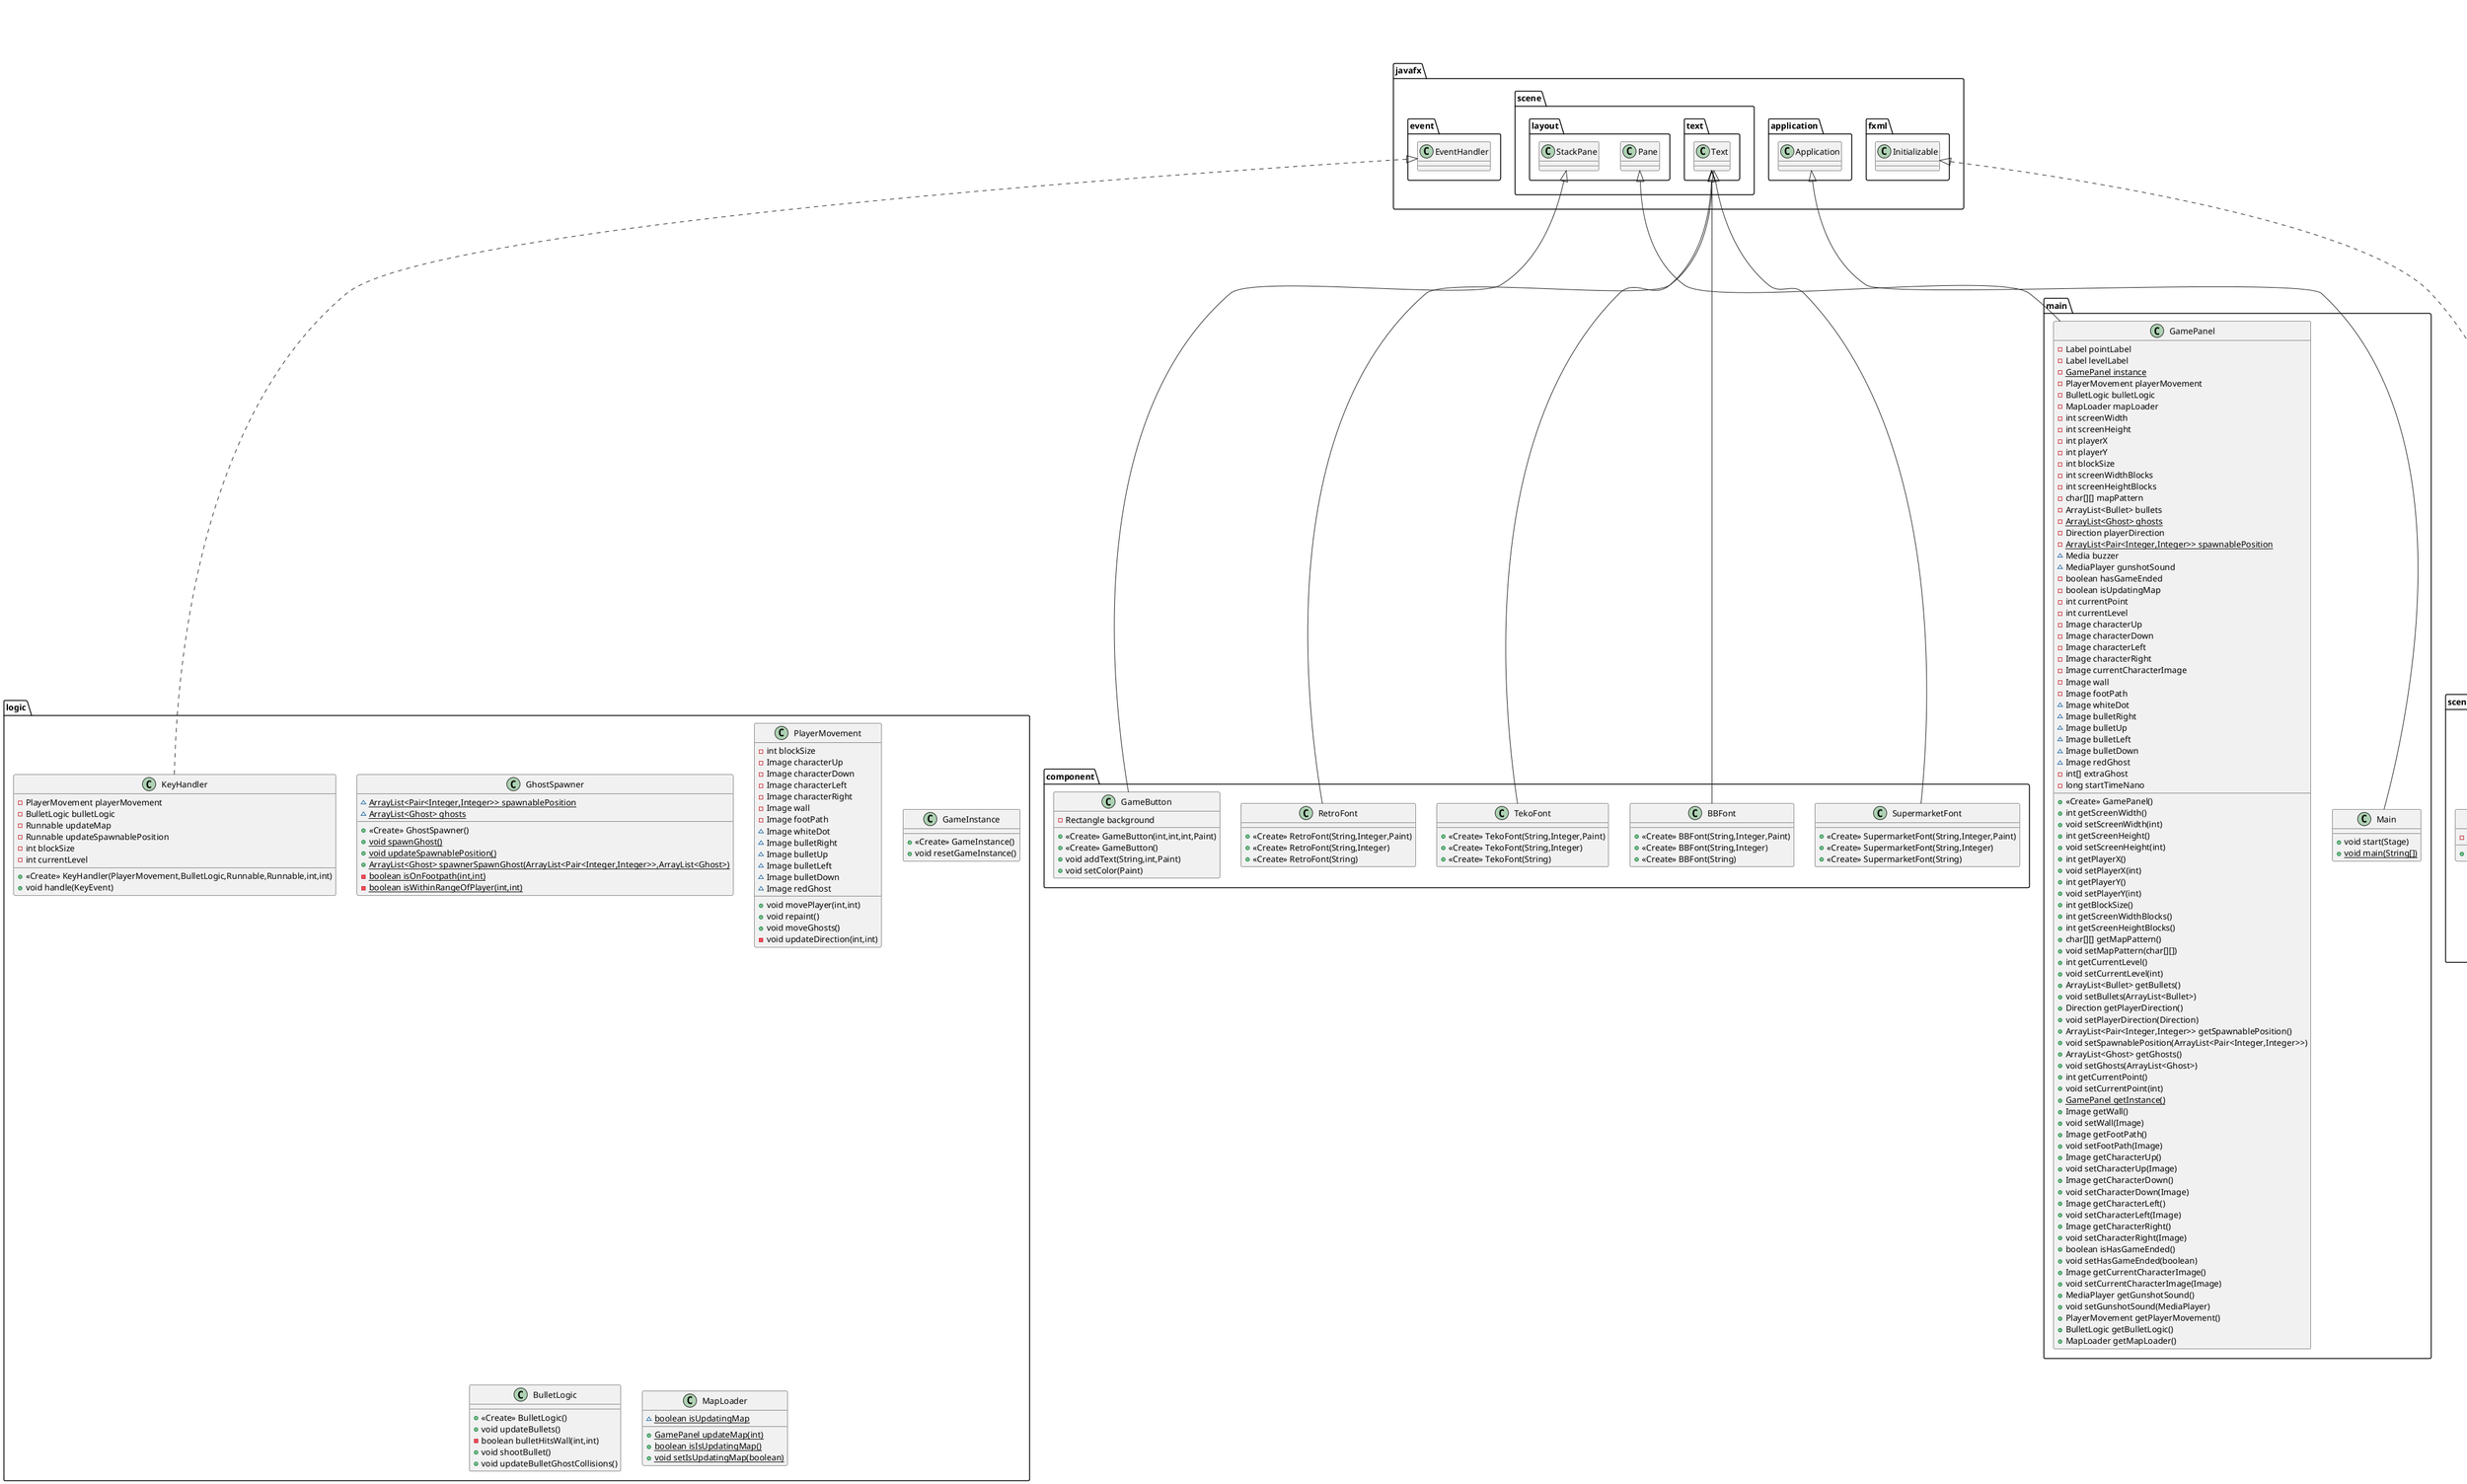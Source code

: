 @startuml
class map.level5 {
- {static} char[][] mapPattern
+ {static} char[][] getMapPattern()
+ {static} void setMapPattern(char[][])
}
class object.Bullet {
- int x
- int y
- Direction direction
+ <<Create>> Bullet(int,int,Direction)
+ void move(int)
+ int getX()
+ int getY()
+ Direction getDirection()
+ void setX(int)
+ void setY(int)
+ void setDirection(Direction)
}
class logic.GhostSpawner {
~ {static} ArrayList<Pair<Integer,Integer>> spawnablePosition
~ {static} ArrayList<Ghost> ghosts
+ <<Create>> GhostSpawner()
+ {static} void spawnGhost()
+ {static} void updateSpawnablePosition()
+ {static} ArrayList<Ghost> spawnerSpawnGhost(ArrayList<Pair<Integer,Integer>>,ArrayList<Ghost>)
- {static} boolean isOnFootpath(int,int)
- {static} boolean isWithinRangeOfPlayer(int,int)
}
class logic.KeyHandler {
- PlayerMovement playerMovement
- BulletLogic bulletLogic
- Runnable updateMap
- Runnable updateSpawnablePosition
- int blockSize
- int currentLevel
+ <<Create>> KeyHandler(PlayerMovement,BulletLogic,Runnable,Runnable,int,int)
+ void handle(KeyEvent)
}
class component.SupermarketFont {
+ <<Create>> SupermarketFont(String,Integer,Paint)
+ <<Create>> SupermarketFont(String,Integer)
+ <<Create>> SupermarketFont(String)
}
class map.level2 {
- {static} char[][] mapPattern
+ {static} char[][] getMapPattern()
+ {static} void setMapPattern(char[][])
}
class component.BBFont {
+ <<Create>> BBFont(String,Integer,Paint)
+ <<Create>> BBFont(String,Integer)
+ <<Create>> BBFont(String)
}
class map.level3 {
- {static} char[][] mapPattern
+ {static} char[][] getMapPattern()
+ {static} void setMapPattern(char[][])
}
class component.TekoFont {
+ <<Create>> TekoFont(String,Integer,Paint)
+ <<Create>> TekoFont(String,Integer)
+ <<Create>> TekoFont(String)
}
class main.Main {
+ void start(Stage)
+ {static} void main(String[])
}
class main.GamePanel {
- Label pointLabel
- Label levelLabel
- {static} GamePanel instance
- PlayerMovement playerMovement
- BulletLogic bulletLogic
- MapLoader mapLoader
- int screenWidth
- int screenHeight
- int playerX
- int playerY
- int blockSize
- int screenWidthBlocks
- int screenHeightBlocks
- char[][] mapPattern
- ArrayList<Bullet> bullets
- {static} ArrayList<Ghost> ghosts
- Direction playerDirection
- {static} ArrayList<Pair<Integer,Integer>> spawnablePosition
~ Media buzzer
~ MediaPlayer gunshotSound
- boolean hasGameEnded
- boolean isUpdatingMap
- int currentPoint
- int currentLevel
- Image characterUp
- Image characterDown
- Image characterLeft
- Image characterRight
- Image currentCharacterImage
- Image wall
- Image footPath
~ Image whiteDot
~ Image bulletRight
~ Image bulletUp
~ Image bulletLeft
~ Image bulletDown
~ Image redGhost
- int[] extraGhost
- long startTimeNano
+ <<Create>> GamePanel()
+ int getScreenWidth()
+ void setScreenWidth(int)
+ int getScreenHeight()
+ void setScreenHeight(int)
+ int getPlayerX()
+ void setPlayerX(int)
+ int getPlayerY()
+ void setPlayerY(int)
+ int getBlockSize()
+ int getScreenWidthBlocks()
+ int getScreenHeightBlocks()
+ char[][] getMapPattern()
+ void setMapPattern(char[][])
+ int getCurrentLevel()
+ void setCurrentLevel(int)
+ ArrayList<Bullet> getBullets()
+ void setBullets(ArrayList<Bullet>)
+ Direction getPlayerDirection()
+ void setPlayerDirection(Direction)
+ ArrayList<Pair<Integer,Integer>> getSpawnablePosition()
+ void setSpawnablePosition(ArrayList<Pair<Integer,Integer>>)
+ ArrayList<Ghost> getGhosts()
+ void setGhosts(ArrayList<Ghost>)
+ int getCurrentPoint()
+ void setCurrentPoint(int)
+ {static} GamePanel getInstance()
+ Image getWall()
+ void setWall(Image)
+ Image getFootPath()
+ void setFootPath(Image)
+ Image getCharacterUp()
+ void setCharacterUp(Image)
+ Image getCharacterDown()
+ void setCharacterDown(Image)
+ Image getCharacterLeft()
+ void setCharacterLeft(Image)
+ Image getCharacterRight()
+ void setCharacterRight(Image)
+ boolean isHasGameEnded()
+ void setHasGameEnded(boolean)
+ Image getCurrentCharacterImage()
+ void setCurrentCharacterImage(Image)
+ MediaPlayer getGunshotSound()
+ void setGunshotSound(MediaPlayer)
+ PlayerMovement getPlayerMovement()
+ BulletLogic getBulletLogic()
+ MapLoader getMapLoader()
}
class map.levelMap {
- {static} char[][] mapPattern
- {static} ArrayList<Pair<Integer,Integer>> pos
- {static} ArrayList<Pair<Integer,Integer>> updateEmptyPosition()
- {static} ArrayList<Pair<Integer,Integer>> getCurrentPosition()
+ {static} char[][] getMapPattern()
+ {static} void setMapPattern(char[][])
+ {static} ArrayList<Pair<Integer,Integer>> getPos()
+ {static} void setPos(ArrayList<Pair<Integer,Integer>>)
}
class logic.PlayerMovement {
- int blockSize
- Image characterUp
- Image characterDown
- Image characterLeft
- Image characterRight
- Image wall
- Image footPath
~ Image whiteDot
~ Image bulletRight
~ Image bulletUp
~ Image bulletLeft
~ Image bulletDown
~ Image redGhost
+ void movePlayer(int,int)
+ void repaint()
+ void moveGhosts()
- void updateDirection(int,int)
}
class ghost.Ghost {
- int x
- int y
- int speed
- Direction ghostDirection
+ <<Create>> Ghost()
+ <<Create>> Ghost(Direction)
+ <<Create>> Ghost(int,int)
+ <<Create>> Ghost(int,int,int)
+ <<Create>> Ghost(int,int,int,Direction)
+ void move(char[][])
- boolean isValidMove(int,int,char[][])
- void changeDirection()
+ int getX()
+ void setX(int)
+ int getY()
+ void setY(int)
+ int getSpeed()
+ void setSpeed(int)
+ Direction getGhostDirection()
+ void setGhostDirection(Direction)
}
class logic.GameInstance {
+ <<Create>> GameInstance()
+ void resetGameInstance()
}
class logic.BulletLogic {
+ <<Create>> BulletLogic()
+ void updateBullets()
- boolean bulletHitsWall(int,int)
+ void shootBullet()
+ void updateBulletGhostCollisions()
}
class ghost.SpeedyGhost {
+ <<Create>> SpeedyGhost()
+ <<Create>> SpeedyGhost(int,int)
+ <<Create>> SpeedyGhost(int,int,int)
}
class component.RetroFont {
+ <<Create>> RetroFont(String,Integer,Paint)
+ <<Create>> RetroFont(String,Integer)
+ <<Create>> RetroFont(String)
}
enum object.Direction {
+  UP
+  DOWN
+  LEFT
+  RIGHT
}
class scene.HomeScreen {
- Stage stage
- {static} Scene scene
- {static} StackPane root
- VBox buttonContainer
- SupermarketFont title
- BBFont title2
- GameButton playButton
- GameButton tutorialButton
- GameButton creditButton
- GameButton quitButton
- boolean fullScreen
- Color buttonColor
+ <<Create>> HomeScreen(Stage)
- void componentSetup(GameInstance)
- void eventSetup(GameInstance)
- void stageSetup()
+ {static} StackPane getRoot()
+ {static} Scene getScene()
}
class map.level4 {
- {static} char[][] mapPattern
+ {static} char[][] getMapPattern()
+ {static} void setMapPattern(char[][])
}
class map.level1 {
- {static} char[][] mapPattern
+ {static} char[][] getMapPattern()
+ {static} void setMapPattern(char[][])
}
class logic.MapLoader {
~ {static} boolean isUpdatingMap
+ {static} GamePanel updateMap(int)
+ {static} boolean isIsUpdatingMap()
+ {static} void setIsUpdatingMap(boolean)
}
class scene.LoadingScreen {
- ImageView imageView
+ void initialize(URL,ResourceBundle)
}
class component.GameButton {
- Rectangle background
+ <<Create>> GameButton(int,int,int,Paint)
+ <<Create>> GameButton()
+ void addText(String,int,Paint)
+ void setColor(Paint)
}


map.levelMap <|-- map.level5
javafx.event.EventHandler <|.. logic.KeyHandler
javafx.scene.text.Text <|-- component.SupermarketFont
map.levelMap <|-- map.level2
javafx.scene.text.Text <|-- component.BBFont
map.levelMap <|-- map.level3
javafx.scene.text.Text <|-- component.TekoFont
javafx.application.Application <|-- main.Main
javafx.scene.layout.Pane <|-- main.GamePanel
ghost.Ghost <|-- ghost.SpeedyGhost
javafx.scene.text.Text <|-- component.RetroFont
map.levelMap <|-- map.level4
map.levelMap <|-- map.level1
javafx.fxml.Initializable <|.. scene.LoadingScreen
javafx.scene.layout.StackPane <|-- component.GameButton
@enduml